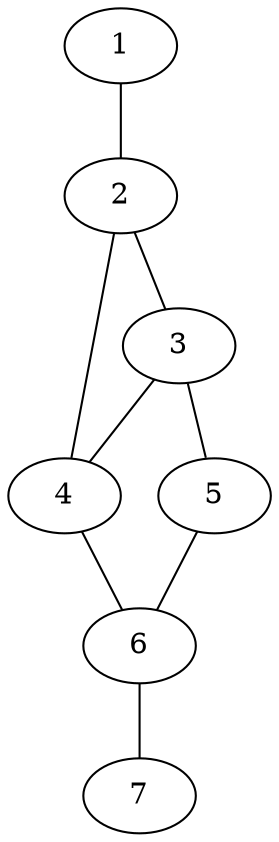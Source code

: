 graph G {
    1 -- 2;
    2 -- 3;
    2 -- 4;
    3 -- 4;
    3 -- 5;
    4 -- 6;
    5 -- 6;
    6 -- 7;
}
